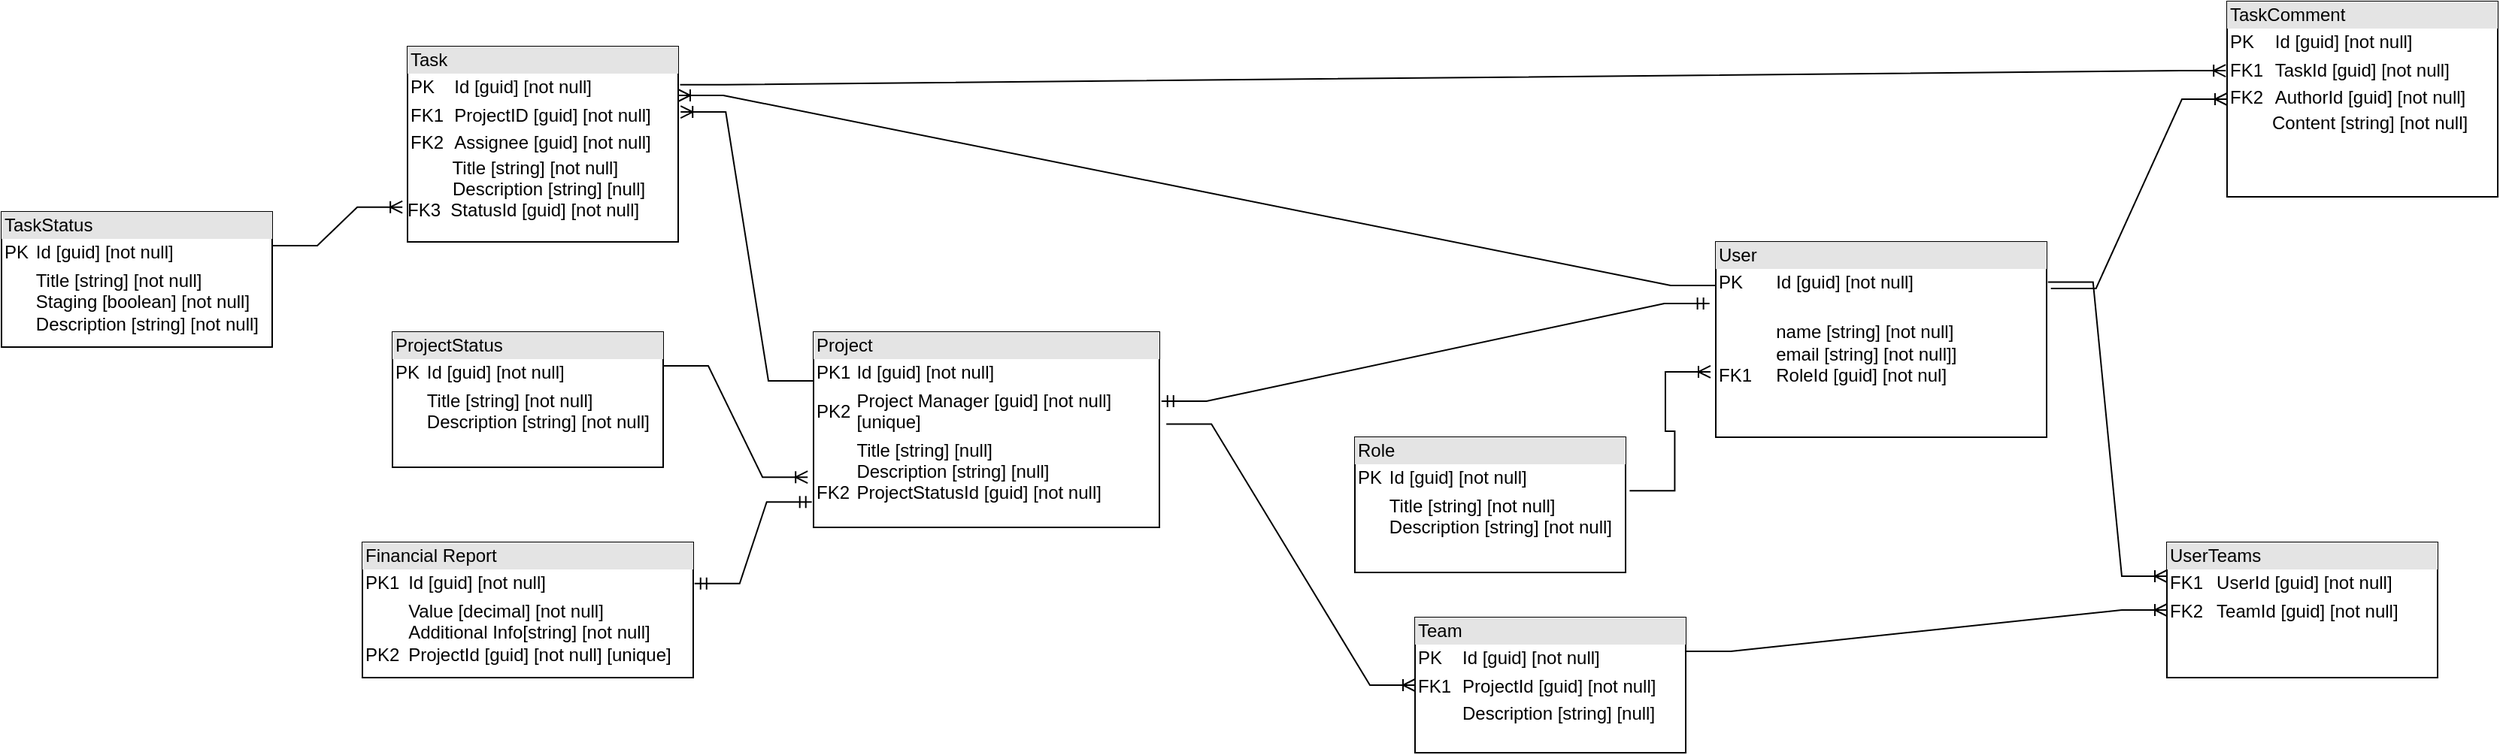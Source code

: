 <mxfile version="22.0.7" type="device">
  <diagram name="Page-1" id="7ksFpmn0JFveJ4g0IwRR">
    <mxGraphModel dx="3021" dy="2084" grid="1" gridSize="10" guides="1" tooltips="1" connect="1" arrows="1" fold="1" page="1" pageScale="1" pageWidth="850" pageHeight="1100" math="0" shadow="0">
      <root>
        <mxCell id="0" />
        <mxCell id="1" parent="0" />
        <mxCell id="Olhvi0J14PPZ46Zdt4Ib-2" value="&lt;div style=&quot;box-sizing:border-box;width:100%;background:#e4e4e4;padding:2px;&quot;&gt;User&lt;/div&gt;&lt;table style=&quot;width:100%;font-size:1em;&quot; cellpadding=&quot;2&quot; cellspacing=&quot;0&quot;&gt;&lt;tbody&gt;&lt;tr&gt;&lt;td&gt;PK&lt;br&gt;&lt;br&gt;&lt;/td&gt;&lt;td&gt;Id [guid] [not null]&lt;br&gt;&lt;br&gt;&lt;/td&gt;&lt;/tr&gt;&lt;tr&gt;&lt;td&gt;&amp;nbsp;&lt;br&gt;&amp;nbsp;&lt;br&gt;FK1&lt;/td&gt;&lt;td&gt;name [string] [not null]&lt;br&gt;email [string] [not null]]&lt;br&gt;RoleId [guid] [not nul]&lt;/td&gt;&lt;/tr&gt;&lt;/tbody&gt;&lt;/table&gt;" style="verticalAlign=top;align=left;overflow=fill;html=1;whiteSpace=wrap;" parent="1" vertex="1">
          <mxGeometry x="700" y="110" width="220" height="130" as="geometry" />
        </mxCell>
        <mxCell id="Olhvi0J14PPZ46Zdt4Ib-3" value="&lt;div style=&quot;box-sizing:border-box;width:100%;background:#e4e4e4;padding:2px;&quot;&gt;ProjectStatus&lt;/div&gt;&lt;table style=&quot;width:100%;font-size:1em;&quot; cellpadding=&quot;2&quot; cellspacing=&quot;0&quot;&gt;&lt;tbody&gt;&lt;tr&gt;&lt;td&gt;PK&lt;/td&gt;&lt;td&gt;Id [guid] [not null]&lt;/td&gt;&lt;/tr&gt;&lt;tr&gt;&lt;td&gt;&lt;br&gt;&lt;/td&gt;&lt;td&gt;Title [string] [not null]&lt;br&gt;Description [string] [not null]&lt;/td&gt;&lt;/tr&gt;&lt;tr&gt;&lt;td&gt;&lt;/td&gt;&lt;td&gt;&lt;br&gt;&lt;/td&gt;&lt;/tr&gt;&lt;/tbody&gt;&lt;/table&gt;" style="verticalAlign=top;align=left;overflow=fill;html=1;whiteSpace=wrap;" parent="1" vertex="1">
          <mxGeometry x="-180" y="170" width="180" height="90" as="geometry" />
        </mxCell>
        <mxCell id="Olhvi0J14PPZ46Zdt4Ib-4" value="&lt;div style=&quot;box-sizing:border-box;width:100%;background:#e4e4e4;padding:2px;&quot;&gt;Task&lt;/div&gt;&lt;table style=&quot;width:100%;font-size:1em;&quot; cellpadding=&quot;2&quot; cellspacing=&quot;0&quot;&gt;&lt;tbody&gt;&lt;tr&gt;&lt;td&gt;PK&lt;/td&gt;&lt;td&gt;Id [guid] [not null]&lt;/td&gt;&lt;/tr&gt;&lt;tr&gt;&lt;td&gt;FK1&lt;/td&gt;&lt;td&gt;ProjectID [guid] [not null]&lt;/td&gt;&lt;/tr&gt;&lt;tr&gt;&lt;td&gt;FK2&lt;/td&gt;&lt;td&gt;Assignee [guid] [not null]&lt;br&gt;&lt;/td&gt;&lt;/tr&gt;&lt;/tbody&gt;&lt;/table&gt;&lt;span style=&quot;white-space: pre;&quot;&gt;&#x9; Title [string] [not null]&lt;/span&gt;&lt;br&gt;&lt;span style=&quot;white-space: pre;&quot;&gt;&#x9;&lt;/span&gt;&amp;nbsp;&lt;span style=&quot;white-space: pre;&quot;&gt;Description [string] [null]&lt;br/&gt;FK3  StatusId [guid] [not null]&lt;br/&gt;&lt;/span&gt;" style="verticalAlign=top;align=left;overflow=fill;html=1;whiteSpace=wrap;" parent="1" vertex="1">
          <mxGeometry x="-170" y="-20" width="180" height="130" as="geometry" />
        </mxCell>
        <mxCell id="Olhvi0J14PPZ46Zdt4Ib-5" value="&lt;div style=&quot;box-sizing:border-box;width:100%;background:#e4e4e4;padding:2px;&quot;&gt;Team&lt;/div&gt;&lt;table style=&quot;width:100%;font-size:1em;&quot; cellpadding=&quot;2&quot; cellspacing=&quot;0&quot;&gt;&lt;tbody&gt;&lt;tr&gt;&lt;td&gt;PK&lt;/td&gt;&lt;td&gt;Id [guid] [not null]&lt;/td&gt;&lt;/tr&gt;&lt;tr&gt;&lt;td&gt;FK1&lt;/td&gt;&lt;td&gt;ProjectId [guid] [not null]&lt;/td&gt;&lt;/tr&gt;&lt;tr&gt;&lt;td&gt;&lt;/td&gt;&lt;td&gt;Description [string] [null]&lt;/td&gt;&lt;/tr&gt;&lt;/tbody&gt;&lt;/table&gt;" style="verticalAlign=top;align=left;overflow=fill;html=1;whiteSpace=wrap;" parent="1" vertex="1">
          <mxGeometry x="500" y="360" width="180" height="90" as="geometry" />
        </mxCell>
        <mxCell id="Olhvi0J14PPZ46Zdt4Ib-7" value="" style="edgeStyle=entityRelationEdgeStyle;fontSize=12;html=1;endArrow=ERmandOne;startArrow=ERmandOne;rounded=0;exitX=1.006;exitY=0.354;exitDx=0;exitDy=0;entryX=-0.019;entryY=0.315;entryDx=0;entryDy=0;exitPerimeter=0;entryPerimeter=0;" parent="1" source="Olhvi0J14PPZ46Zdt4Ib-1" target="Olhvi0J14PPZ46Zdt4Ib-2" edge="1">
          <mxGeometry width="100" height="100" relative="1" as="geometry">
            <mxPoint x="400" y="100" as="sourcePoint" />
            <mxPoint x="500" as="targetPoint" />
          </mxGeometry>
        </mxCell>
        <mxCell id="Olhvi0J14PPZ46Zdt4Ib-12" value="" style="edgeStyle=entityRelationEdgeStyle;fontSize=12;html=1;endArrow=none;rounded=0;entryX=0;entryY=0.25;entryDx=0;entryDy=0;exitX=1.009;exitY=0.335;exitDx=0;exitDy=0;exitPerimeter=0;startArrow=ERoneToMany;startFill=0;endFill=0;" parent="1" source="Olhvi0J14PPZ46Zdt4Ib-4" target="Olhvi0J14PPZ46Zdt4Ib-1" edge="1">
          <mxGeometry width="100" height="100" relative="1" as="geometry">
            <mxPoint x="-20" y="270" as="sourcePoint" />
            <mxPoint x="100" y="350" as="targetPoint" />
            <Array as="points">
              <mxPoint x="60" y="300" />
              <mxPoint x="60" y="290" />
            </Array>
          </mxGeometry>
        </mxCell>
        <mxCell id="Olhvi0J14PPZ46Zdt4Ib-15" value="&lt;div style=&quot;box-sizing:border-box;width:100%;background:#e4e4e4;padding:2px;&quot;&gt;UserTeams&lt;/div&gt;&lt;table style=&quot;width:100%;font-size:1em;&quot; cellpadding=&quot;2&quot; cellspacing=&quot;0&quot;&gt;&lt;tbody&gt;&lt;tr&gt;&lt;td&gt;FK1&lt;/td&gt;&lt;td&gt;UserId [guid] [not null]&lt;/td&gt;&lt;/tr&gt;&lt;tr&gt;&lt;td&gt;FK2&lt;/td&gt;&lt;td&gt;TeamId [guid] [not null]&lt;/td&gt;&lt;/tr&gt;&lt;/tbody&gt;&lt;/table&gt;" style="verticalAlign=top;align=left;overflow=fill;html=1;whiteSpace=wrap;" parent="1" vertex="1">
          <mxGeometry x="1000" y="310" width="180" height="90" as="geometry" />
        </mxCell>
        <mxCell id="Olhvi0J14PPZ46Zdt4Ib-16" value="" style="edgeStyle=entityRelationEdgeStyle;fontSize=12;html=1;endArrow=ERoneToMany;rounded=0;exitX=1;exitY=0.25;exitDx=0;exitDy=0;entryX=0;entryY=0.5;entryDx=0;entryDy=0;" parent="1" source="Olhvi0J14PPZ46Zdt4Ib-5" target="Olhvi0J14PPZ46Zdt4Ib-15" edge="1">
          <mxGeometry width="100" height="100" relative="1" as="geometry">
            <mxPoint x="50" y="-40" as="sourcePoint" />
            <mxPoint x="150" y="-140" as="targetPoint" />
          </mxGeometry>
        </mxCell>
        <mxCell id="Olhvi0J14PPZ46Zdt4Ib-17" value="" style="edgeStyle=entityRelationEdgeStyle;fontSize=12;html=1;endArrow=ERoneToMany;rounded=0;exitX=1.004;exitY=0.206;exitDx=0;exitDy=0;entryX=0;entryY=0.25;entryDx=0;entryDy=0;exitPerimeter=0;" parent="1" source="Olhvi0J14PPZ46Zdt4Ib-2" target="Olhvi0J14PPZ46Zdt4Ib-15" edge="1">
          <mxGeometry width="100" height="100" relative="1" as="geometry">
            <mxPoint x="710" y="-10" as="sourcePoint" />
            <mxPoint x="810" y="-110" as="targetPoint" />
          </mxGeometry>
        </mxCell>
        <mxCell id="Olhvi0J14PPZ46Zdt4Ib-18" value="" style="edgeStyle=entityRelationEdgeStyle;fontSize=12;html=1;endArrow=ERoneToMany;rounded=0;entryX=0;entryY=0.5;entryDx=0;entryDy=0;exitX=1.02;exitY=0.471;exitDx=0;exitDy=0;exitPerimeter=0;" parent="1" source="Olhvi0J14PPZ46Zdt4Ib-1" target="Olhvi0J14PPZ46Zdt4Ib-5" edge="1">
          <mxGeometry width="100" height="100" relative="1" as="geometry">
            <mxPoint x="375" y="260" as="sourcePoint" />
            <mxPoint x="475" y="160" as="targetPoint" />
          </mxGeometry>
        </mxCell>
        <mxCell id="Olhvi0J14PPZ46Zdt4Ib-19" value="&lt;div style=&quot;box-sizing:border-box;width:100%;background:#e4e4e4;padding:2px;&quot;&gt;TaskStatus&lt;/div&gt;&lt;table style=&quot;width:100%;font-size:1em;&quot; cellpadding=&quot;2&quot; cellspacing=&quot;0&quot;&gt;&lt;tbody&gt;&lt;tr&gt;&lt;td&gt;PK&lt;/td&gt;&lt;td&gt;Id [guid] [not null]&lt;/td&gt;&lt;/tr&gt;&lt;tr&gt;&lt;td&gt;&lt;br&gt;&lt;/td&gt;&lt;td&gt;Title [string] [not null]&lt;br&gt;Staging [boolean] [not null]&lt;br&gt;Description [string] [not null]&lt;/td&gt;&lt;/tr&gt;&lt;tr&gt;&lt;td&gt;&lt;/td&gt;&lt;td&gt;&lt;br&gt;&lt;/td&gt;&lt;/tr&gt;&lt;/tbody&gt;&lt;/table&gt;" style="verticalAlign=top;align=left;overflow=fill;html=1;whiteSpace=wrap;" parent="1" vertex="1">
          <mxGeometry x="-440" y="90" width="180" height="90" as="geometry" />
        </mxCell>
        <mxCell id="Olhvi0J14PPZ46Zdt4Ib-20" value="" style="edgeStyle=entityRelationEdgeStyle;fontSize=12;html=1;endArrow=ERoneToMany;rounded=0;entryX=-0.019;entryY=0.822;entryDx=0;entryDy=0;entryPerimeter=0;exitX=1;exitY=0.25;exitDx=0;exitDy=0;" parent="1" source="Olhvi0J14PPZ46Zdt4Ib-19" target="Olhvi0J14PPZ46Zdt4Ib-4" edge="1">
          <mxGeometry width="100" height="100" relative="1" as="geometry">
            <mxPoint x="-240" y="530" as="sourcePoint" />
            <mxPoint x="-140" y="430" as="targetPoint" />
          </mxGeometry>
        </mxCell>
        <mxCell id="Olhvi0J14PPZ46Zdt4Ib-21" value="" style="edgeStyle=entityRelationEdgeStyle;fontSize=12;html=1;endArrow=ERoneToMany;rounded=0;exitX=1;exitY=0.25;exitDx=0;exitDy=0;entryX=-0.017;entryY=0.743;entryDx=0;entryDy=0;entryPerimeter=0;" parent="1" source="Olhvi0J14PPZ46Zdt4Ib-3" target="Olhvi0J14PPZ46Zdt4Ib-1" edge="1">
          <mxGeometry width="100" height="100" relative="1" as="geometry">
            <mxPoint x="70" y="536" as="sourcePoint" />
            <mxPoint x="141" y="360" as="targetPoint" />
            <Array as="points">
              <mxPoint x="495" y="533" />
            </Array>
          </mxGeometry>
        </mxCell>
        <mxCell id="Olhvi0J14PPZ46Zdt4Ib-22" value="&lt;div style=&quot;box-sizing:border-box;width:100%;background:#e4e4e4;padding:2px;&quot;&gt;TaskComment&lt;/div&gt;&lt;table style=&quot;width:100%;font-size:1em;&quot; cellpadding=&quot;2&quot; cellspacing=&quot;0&quot;&gt;&lt;tbody&gt;&lt;tr&gt;&lt;td&gt;PK&lt;/td&gt;&lt;td&gt;Id [guid] [not null]&lt;/td&gt;&lt;/tr&gt;&lt;tr&gt;&lt;td&gt;FK1&lt;/td&gt;&lt;td&gt;TaskId [guid] [not null]&lt;/td&gt;&lt;/tr&gt;&lt;tr&gt;&lt;td&gt;FK2&lt;/td&gt;&lt;td&gt;AuthorId [guid] [not null]&lt;/td&gt;&lt;/tr&gt;&lt;/tbody&gt;&lt;/table&gt;&lt;span style=&quot;white-space: pre;&quot;&gt;&lt;span style=&quot;white-space: pre;&quot;&gt;&#x9; &lt;/span&gt;Content [string] [not null]&lt;br&gt;&lt;/span&gt;" style="verticalAlign=top;align=left;overflow=fill;html=1;whiteSpace=wrap;" parent="1" vertex="1">
          <mxGeometry x="1040" y="-50" width="180" height="130" as="geometry" />
        </mxCell>
        <mxCell id="Olhvi0J14PPZ46Zdt4Ib-23" value="" style="edgeStyle=entityRelationEdgeStyle;fontSize=12;html=1;endArrow=ERoneToMany;rounded=0;entryX=-0.005;entryY=0.354;entryDx=0;entryDy=0;entryPerimeter=0;exitX=1.007;exitY=0.195;exitDx=0;exitDy=0;exitPerimeter=0;" parent="1" source="Olhvi0J14PPZ46Zdt4Ib-4" target="Olhvi0J14PPZ46Zdt4Ib-22" edge="1">
          <mxGeometry width="100" height="100" relative="1" as="geometry">
            <mxPoint x="80" y="410" as="sourcePoint" />
            <mxPoint x="180" y="310" as="targetPoint" />
          </mxGeometry>
        </mxCell>
        <mxCell id="Olhvi0J14PPZ46Zdt4Ib-24" value="" style="edgeStyle=entityRelationEdgeStyle;fontSize=12;html=1;endArrow=ERoneToMany;rounded=0;entryX=0;entryY=0.5;entryDx=0;entryDy=0;exitX=1.013;exitY=0.238;exitDx=0;exitDy=0;exitPerimeter=0;" parent="1" source="Olhvi0J14PPZ46Zdt4Ib-2" target="Olhvi0J14PPZ46Zdt4Ib-22" edge="1">
          <mxGeometry width="100" height="100" relative="1" as="geometry">
            <mxPoint x="670" y="381" as="sourcePoint" />
            <mxPoint x="1339" y="547" as="targetPoint" />
          </mxGeometry>
        </mxCell>
        <mxCell id="Olhvi0J14PPZ46Zdt4Ib-25" value="&lt;div style=&quot;box-sizing:border-box;width:100%;background:#e4e4e4;padding:2px;&quot;&gt;Role&lt;/div&gt;&lt;table style=&quot;width:100%;font-size:1em;&quot; cellpadding=&quot;2&quot; cellspacing=&quot;0&quot;&gt;&lt;tbody&gt;&lt;tr&gt;&lt;td&gt;PK&lt;/td&gt;&lt;td&gt;Id [guid] [not null]&lt;/td&gt;&lt;/tr&gt;&lt;tr&gt;&lt;td&gt;&lt;br&gt;&lt;/td&gt;&lt;td&gt;Title [string] [not null]&lt;br&gt;Description [string] [not null]&lt;/td&gt;&lt;/tr&gt;&lt;tr&gt;&lt;td&gt;&lt;/td&gt;&lt;td&gt;&lt;br&gt;&lt;/td&gt;&lt;/tr&gt;&lt;/tbody&gt;&lt;/table&gt;" style="verticalAlign=top;align=left;overflow=fill;html=1;whiteSpace=wrap;" parent="1" vertex="1">
          <mxGeometry x="460" y="240" width="180" height="90" as="geometry" />
        </mxCell>
        <mxCell id="Olhvi0J14PPZ46Zdt4Ib-26" value="" style="edgeStyle=entityRelationEdgeStyle;fontSize=12;html=1;endArrow=ERoneToMany;rounded=0;entryX=-0.016;entryY=0.665;entryDx=0;entryDy=0;entryPerimeter=0;exitX=1.015;exitY=0.396;exitDx=0;exitDy=0;exitPerimeter=0;" parent="1" source="Olhvi0J14PPZ46Zdt4Ib-25" target="Olhvi0J14PPZ46Zdt4Ib-2" edge="1">
          <mxGeometry width="100" height="100" relative="1" as="geometry">
            <mxPoint x="250" y="716" as="sourcePoint" />
            <mxPoint x="392" y="680" as="targetPoint" />
          </mxGeometry>
        </mxCell>
        <mxCell id="Olhvi0J14PPZ46Zdt4Ib-27" value="&lt;div style=&quot;box-sizing:border-box;width:100%;background:#e4e4e4;padding:2px;&quot;&gt;Financial Report&lt;br&gt;&lt;/div&gt;&lt;table style=&quot;width:100%;font-size:1em;&quot; cellpadding=&quot;2&quot; cellspacing=&quot;0&quot;&gt;&lt;tbody&gt;&lt;tr&gt;&lt;td&gt;PK1&lt;/td&gt;&lt;td&gt;Id [guid] [not null]&lt;/td&gt;&lt;/tr&gt;&lt;tr&gt;&lt;td&gt;&lt;br&gt;&lt;br&gt;PK2&lt;/td&gt;&lt;td&gt;Value [decimal] [not null]&lt;br&gt;Additional Info[string] [not null]&lt;br&gt;ProjectId [guid] [not null] [unique]&lt;/td&gt;&lt;/tr&gt;&lt;tr&gt;&lt;td&gt;&lt;/td&gt;&lt;td&gt;&lt;br&gt;&lt;/td&gt;&lt;/tr&gt;&lt;/tbody&gt;&lt;/table&gt;" style="verticalAlign=top;align=left;overflow=fill;html=1;whiteSpace=wrap;" parent="1" vertex="1">
          <mxGeometry x="-200" y="310" width="220" height="90" as="geometry" />
        </mxCell>
        <mxCell id="Olhvi0J14PPZ46Zdt4Ib-28" value="" style="edgeStyle=entityRelationEdgeStyle;fontSize=12;html=1;endArrow=ERmandOne;startArrow=ERmandOne;rounded=0;exitX=1.004;exitY=0.304;exitDx=0;exitDy=0;exitPerimeter=0;entryX=-0.005;entryY=0.87;entryDx=0;entryDy=0;entryPerimeter=0;" parent="1" source="Olhvi0J14PPZ46Zdt4Ib-27" target="Olhvi0J14PPZ46Zdt4Ib-1" edge="1">
          <mxGeometry width="100" height="100" relative="1" as="geometry">
            <mxPoint x="220" y="110" as="sourcePoint" />
            <mxPoint x="123" y="230" as="targetPoint" />
            <Array as="points">
              <mxPoint x="20" y="350" />
              <mxPoint x="50" y="300" />
              <mxPoint x="70" y="300" />
            </Array>
          </mxGeometry>
        </mxCell>
        <mxCell id="Olhvi0J14PPZ46Zdt4Ib-1" value="&lt;div style=&quot;box-sizing:border-box;width:100%;background:#e4e4e4;padding:2px;&quot;&gt;Project&lt;/div&gt;&lt;table style=&quot;width:100%;font-size:1em;&quot; cellpadding=&quot;2&quot; cellspacing=&quot;0&quot;&gt;&lt;tbody&gt;&lt;tr&gt;&lt;td&gt;PK1&lt;/td&gt;&lt;td&gt;Id [guid] [not null]&lt;/td&gt;&lt;/tr&gt;&lt;tr&gt;&lt;td&gt;PK2&lt;/td&gt;&lt;td&gt;Project Manager [guid] [not null] [unique]&lt;/td&gt;&lt;/tr&gt;&lt;tr&gt;&lt;td&gt;&lt;br&gt;&lt;br&gt;FK2&lt;br&gt;&lt;br&gt;&lt;/td&gt;&lt;td&gt;Title [string] [null]&lt;br&gt;Description [string] [null]&lt;br&gt;ProjectStatusId [guid] [not null]&lt;br&gt;&lt;br&gt;&lt;/td&gt;&lt;/tr&gt;&lt;/tbody&gt;&lt;/table&gt;" style="verticalAlign=top;align=left;overflow=fill;html=1;whiteSpace=wrap;" parent="1" vertex="1">
          <mxGeometry x="100" y="170" width="230" height="130" as="geometry" />
        </mxCell>
        <mxCell id="Olhvi0J14PPZ46Zdt4Ib-33" value="" style="edgeStyle=entityRelationEdgeStyle;fontSize=12;html=1;endArrow=none;rounded=0;entryX=0;entryY=0.25;entryDx=0;entryDy=0;exitX=1;exitY=0.25;exitDx=0;exitDy=0;startArrow=ERoneToMany;startFill=0;endFill=0;" parent="1" source="Olhvi0J14PPZ46Zdt4Ib-4" edge="1">
          <mxGeometry width="100" height="100" relative="1" as="geometry">
            <mxPoint x="612" y="-40" as="sourcePoint" />
            <mxPoint x="700" y="139" as="targetPoint" />
            <Array as="points">
              <mxPoint x="660" y="236" />
              <mxPoint x="660" y="226" />
            </Array>
          </mxGeometry>
        </mxCell>
      </root>
    </mxGraphModel>
  </diagram>
</mxfile>
